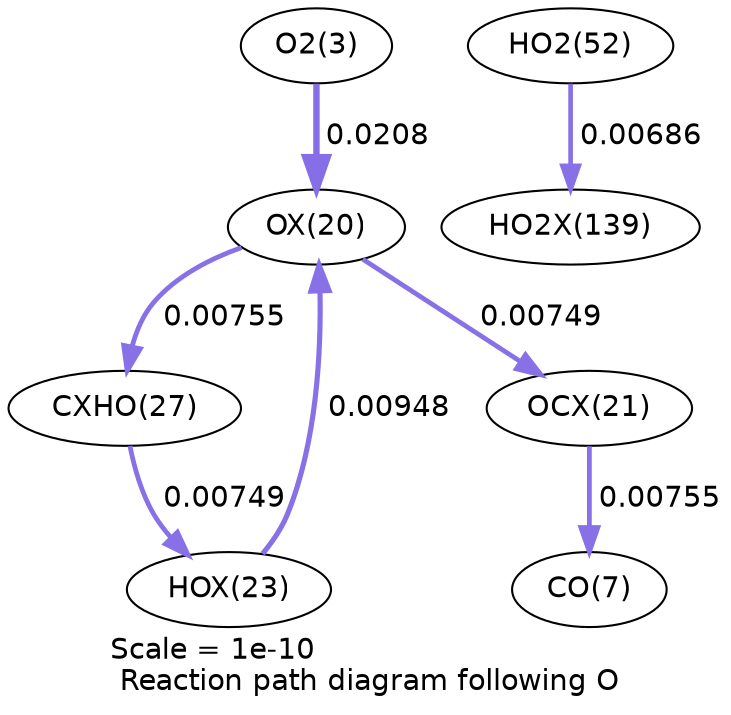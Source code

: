 digraph reaction_paths {
center=1;
s5 -> s33[fontname="Helvetica", penwidth=3.08, arrowsize=1.54, color="0.7, 0.521, 0.9"
, label=" 0.0208"];
s33 -> s39[fontname="Helvetica", penwidth=2.31, arrowsize=1.16, color="0.7, 0.508, 0.9"
, label=" 0.00755"];
s36 -> s33[fontname="Helvetica", penwidth=2.48, arrowsize=1.24, color="0.7, 0.509, 0.9"
, label=" 0.00948"];
s33 -> s34[fontname="Helvetica", penwidth=2.3, arrowsize=1.15, color="0.7, 0.507, 0.9"
, label=" 0.00749"];
s39 -> s36[fontname="Helvetica", penwidth=2.3, arrowsize=1.15, color="0.7, 0.507, 0.9"
, label=" 0.00749"];
s34 -> s9[fontname="Helvetica", penwidth=2.31, arrowsize=1.16, color="0.7, 0.508, 0.9"
, label=" 0.00755"];
s23 -> s49[fontname="Helvetica", penwidth=2.24, arrowsize=1.12, color="0.7, 0.507, 0.9"
, label=" 0.00686"];
s5 [ fontname="Helvetica", label="O2(3)"];
s9 [ fontname="Helvetica", label="CO(7)"];
s23 [ fontname="Helvetica", label="HO2(52)"];
s33 [ fontname="Helvetica", label="OX(20)"];
s34 [ fontname="Helvetica", label="OCX(21)"];
s36 [ fontname="Helvetica", label="HOX(23)"];
s39 [ fontname="Helvetica", label="CXHO(27)"];
s49 [ fontname="Helvetica", label="HO2X(139)"];
 label = "Scale = 1e-10\l Reaction path diagram following O";
 fontname = "Helvetica";
}
